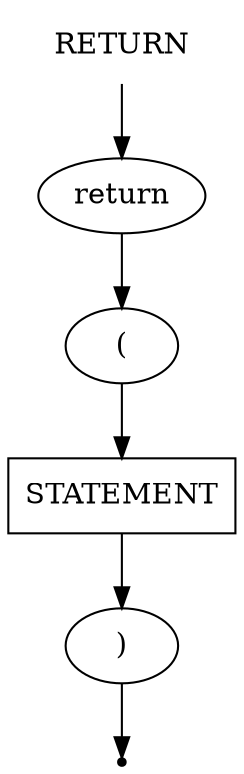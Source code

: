 digraph RETURN {
    start [label=RETURN shape=plaintext]
    return [label="return" shape=oval]
    br_open [label="(" shape=oval]
    br_close [label=")" shape=oval]
    statement [label=STATEMENT shape=box]
    end [label="" shape=point]

    start -> return
    return -> br_open
    br_open -> statement
    statement -> br_close
    br_close -> end
}